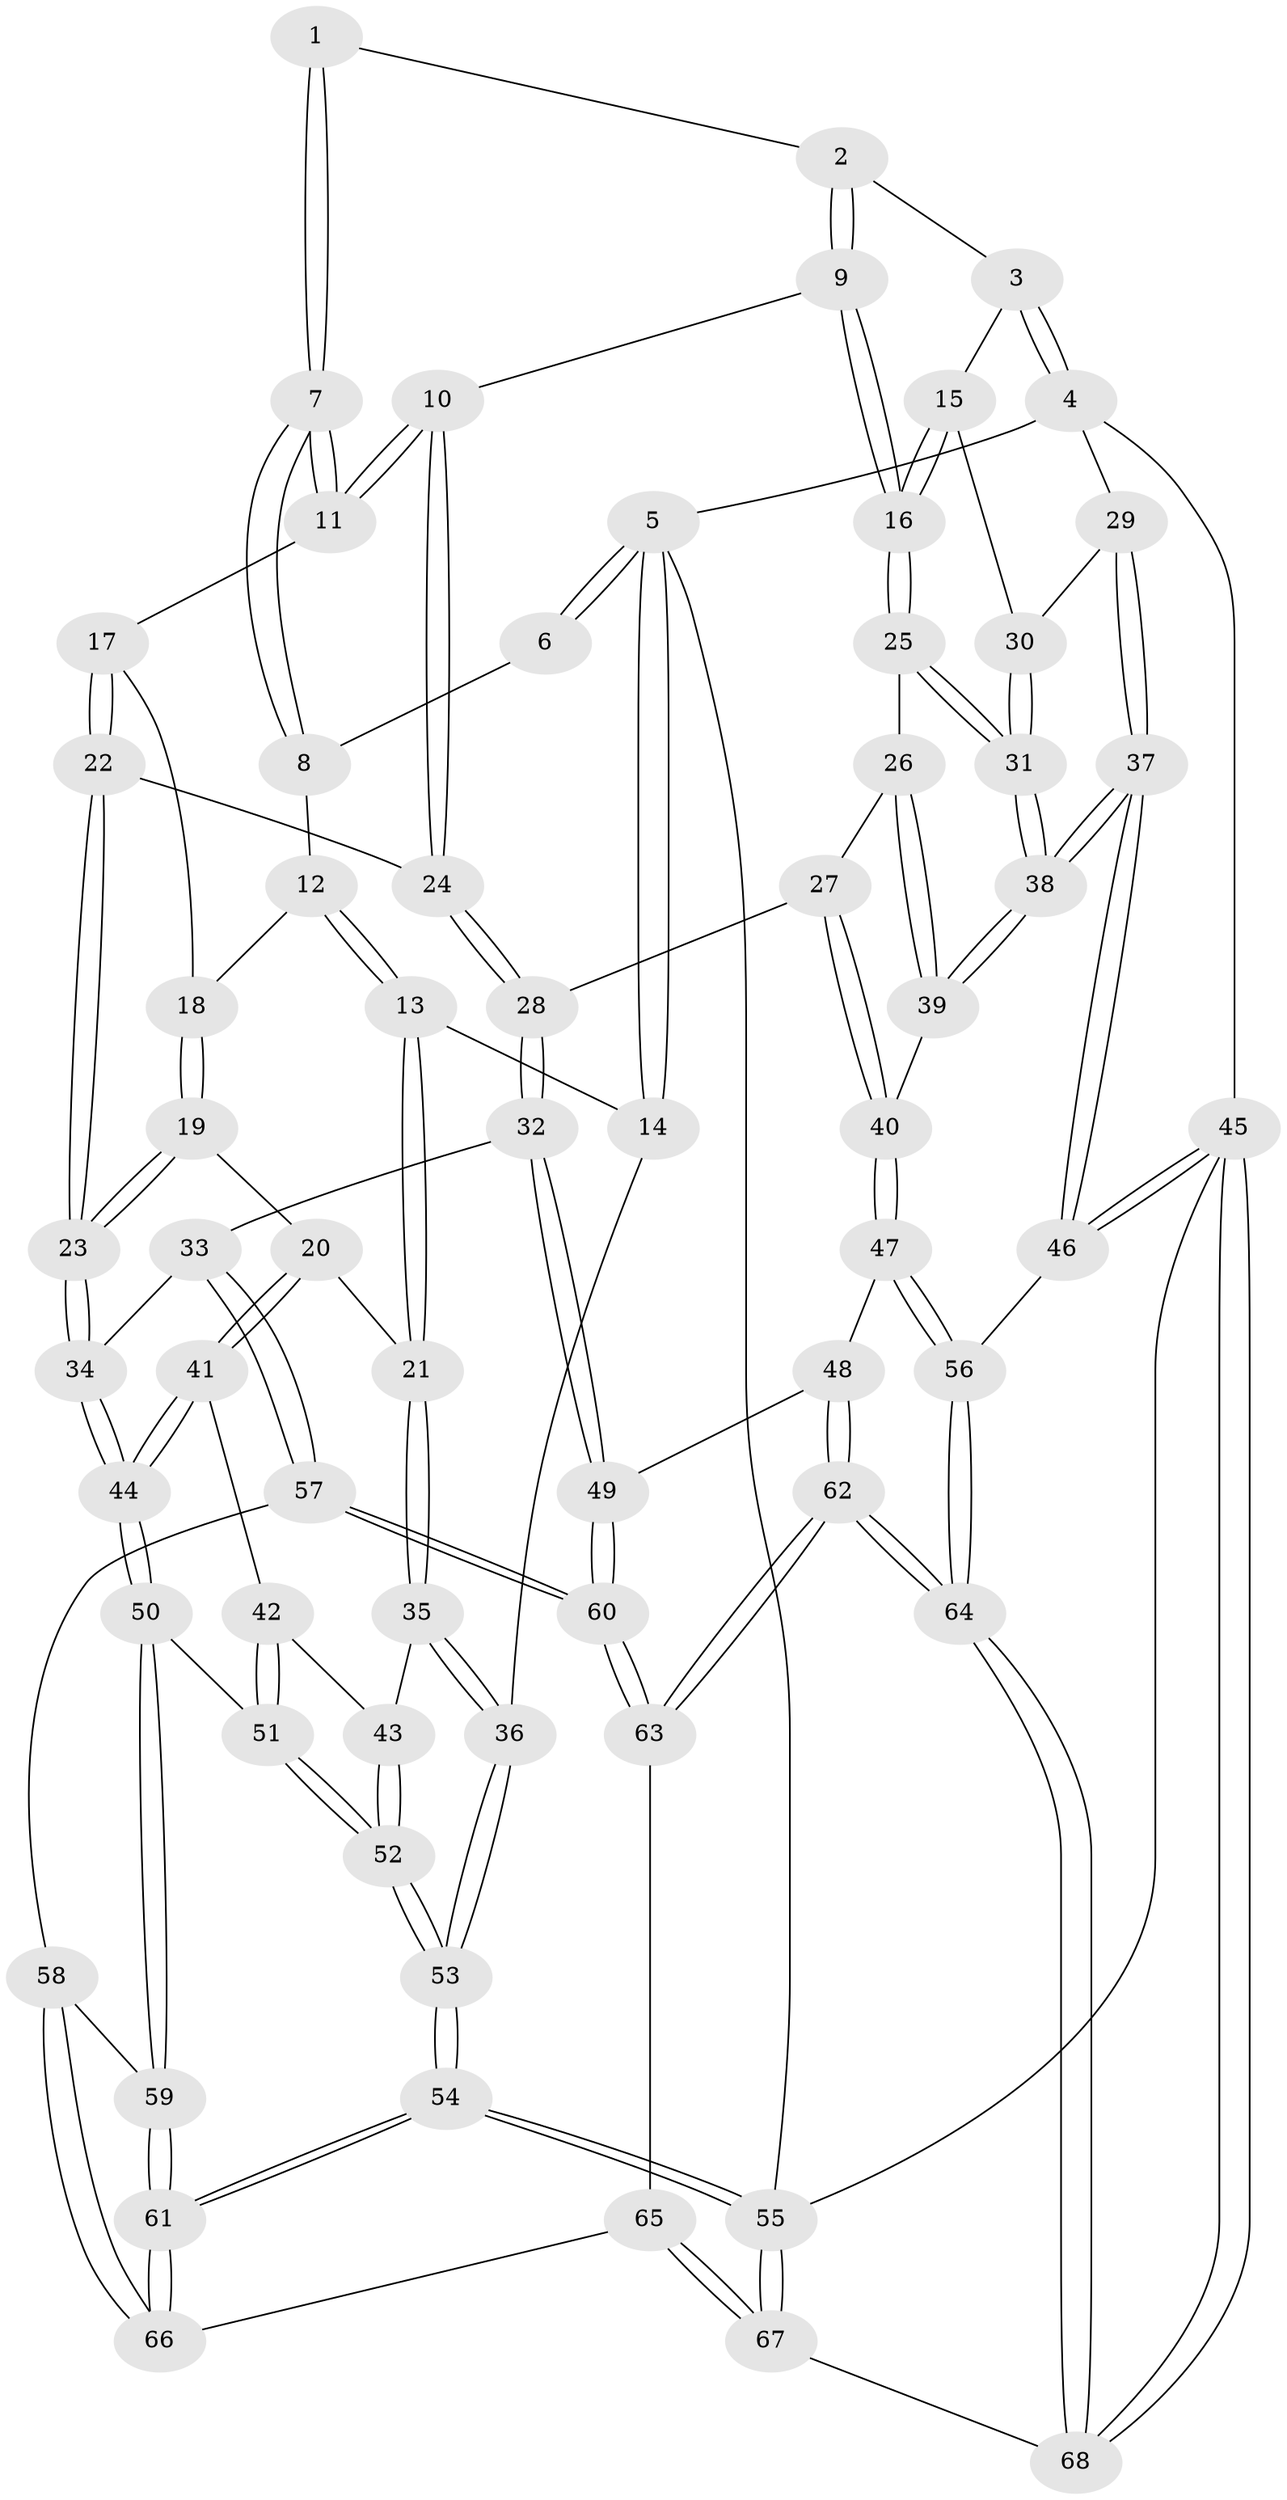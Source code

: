 // coarse degree distribution, {2: 0.058823529411764705, 4: 0.2647058823529412, 5: 0.29411764705882354, 3: 0.23529411764705882, 7: 0.058823529411764705, 6: 0.08823529411764706}
// Generated by graph-tools (version 1.1) at 2025/05/03/04/25 22:05:34]
// undirected, 68 vertices, 167 edges
graph export_dot {
graph [start="1"]
  node [color=gray90,style=filled];
  1 [pos="+0.6059020864392959+0"];
  2 [pos="+0.8914116854333306+0"];
  3 [pos="+1+0"];
  4 [pos="+1+0"];
  5 [pos="+0+0"];
  6 [pos="+0.26340664391534613+0"];
  7 [pos="+0.5478720458394539+0.10585680560508891"];
  8 [pos="+0.27367292362756773+0"];
  9 [pos="+0.7552384475102274+0.12611099071304982"];
  10 [pos="+0.5673523469167521+0.1865304768294973"];
  11 [pos="+0.5512980432449928+0.15248593707996572"];
  12 [pos="+0.27170867571091256+0"];
  13 [pos="+0.11918536738176255+0.15780005912523948"];
  14 [pos="+0+0"];
  15 [pos="+0.8903916932499494+0.24793811286073394"];
  16 [pos="+0.8533002882121974+0.261041018940603"];
  17 [pos="+0.34616841762348366+0.0996981307036409"];
  18 [pos="+0.28742685488226716+0"];
  19 [pos="+0.2168654397362931+0.36259592028478504"];
  20 [pos="+0.14901673795581097+0.3473035450584526"];
  21 [pos="+0.12945950730096503+0.340172812843448"];
  22 [pos="+0.33513526291206125+0.2863825673172745"];
  23 [pos="+0.22073556414334616+0.363841488103745"];
  24 [pos="+0.5474302586351126+0.2675995362175353"];
  25 [pos="+0.8097126416609366+0.3607672813905139"];
  26 [pos="+0.7617768717769307+0.3938506145010555"];
  27 [pos="+0.7537907990474021+0.39825081099936144"];
  28 [pos="+0.6265814824784556+0.4236698378688217"];
  29 [pos="+1+0.189239504797877"];
  30 [pos="+0.9485238900181954+0.24610105153402484"];
  31 [pos="+1+0.46285209748504513"];
  32 [pos="+0.6179462640095134+0.44171461352400515"];
  33 [pos="+0.3865061597467159+0.5388252999005562"];
  34 [pos="+0.30584607951350523+0.5044073719828098"];
  35 [pos="+0.00021346113558124707+0.37095397455930823"];
  36 [pos="+0+0.3771154329928095"];
  37 [pos="+1+0.5858402217414421"];
  38 [pos="+1+0.577854265359409"];
  39 [pos="+0.9474904451298894+0.57200183988507"];
  40 [pos="+0.8453361293009757+0.5851360013563852"];
  41 [pos="+0.11546044474168612+0.5845228291083258"];
  42 [pos="+0.09332749533540508+0.5948550068547519"];
  43 [pos="+0.06192353856376913+0.597517905131898"];
  44 [pos="+0.22394549051758542+0.6213202613181538"];
  45 [pos="+1+1"];
  46 [pos="+1+0.6712312756468188"];
  47 [pos="+0.8042561419999181+0.6302746086049306"];
  48 [pos="+0.7026786519881046+0.6629559938696065"];
  49 [pos="+0.6616626933536695+0.6339139329336831"];
  50 [pos="+0.22296713863811937+0.6248379132802772"];
  51 [pos="+0.12343493133451691+0.6496418129314216"];
  52 [pos="+0+1"];
  53 [pos="+0+1"];
  54 [pos="+0+1"];
  55 [pos="+0+1"];
  56 [pos="+0.9252805768605642+0.7480669608627187"];
  57 [pos="+0.4202737240743461+0.6600184347864811"];
  58 [pos="+0.2532299296846391+0.7464777552349847"];
  59 [pos="+0.22248610037228075+0.7453851245650793"];
  60 [pos="+0.4859240826181342+0.749882397724774"];
  61 [pos="+0+1"];
  62 [pos="+0.7625733696138355+0.8544214235611023"];
  63 [pos="+0.4804551996308841+0.8113777500935457"];
  64 [pos="+0.7695620243775828+0.8625406479023866"];
  65 [pos="+0.45738410666036133+0.8514622334922856"];
  66 [pos="+0.4521120429575467+0.8517323388408016"];
  67 [pos="+0.5471663823645638+1"];
  68 [pos="+0.8119421619501351+1"];
  1 -- 2;
  1 -- 7;
  1 -- 7;
  2 -- 3;
  2 -- 9;
  2 -- 9;
  3 -- 4;
  3 -- 4;
  3 -- 15;
  4 -- 5;
  4 -- 29;
  4 -- 45;
  5 -- 6;
  5 -- 6;
  5 -- 14;
  5 -- 14;
  5 -- 55;
  6 -- 8;
  7 -- 8;
  7 -- 8;
  7 -- 11;
  7 -- 11;
  8 -- 12;
  9 -- 10;
  9 -- 16;
  9 -- 16;
  10 -- 11;
  10 -- 11;
  10 -- 24;
  10 -- 24;
  11 -- 17;
  12 -- 13;
  12 -- 13;
  12 -- 18;
  13 -- 14;
  13 -- 21;
  13 -- 21;
  14 -- 36;
  15 -- 16;
  15 -- 16;
  15 -- 30;
  16 -- 25;
  16 -- 25;
  17 -- 18;
  17 -- 22;
  17 -- 22;
  18 -- 19;
  18 -- 19;
  19 -- 20;
  19 -- 23;
  19 -- 23;
  20 -- 21;
  20 -- 41;
  20 -- 41;
  21 -- 35;
  21 -- 35;
  22 -- 23;
  22 -- 23;
  22 -- 24;
  23 -- 34;
  23 -- 34;
  24 -- 28;
  24 -- 28;
  25 -- 26;
  25 -- 31;
  25 -- 31;
  26 -- 27;
  26 -- 39;
  26 -- 39;
  27 -- 28;
  27 -- 40;
  27 -- 40;
  28 -- 32;
  28 -- 32;
  29 -- 30;
  29 -- 37;
  29 -- 37;
  30 -- 31;
  30 -- 31;
  31 -- 38;
  31 -- 38;
  32 -- 33;
  32 -- 49;
  32 -- 49;
  33 -- 34;
  33 -- 57;
  33 -- 57;
  34 -- 44;
  34 -- 44;
  35 -- 36;
  35 -- 36;
  35 -- 43;
  36 -- 53;
  36 -- 53;
  37 -- 38;
  37 -- 38;
  37 -- 46;
  37 -- 46;
  38 -- 39;
  38 -- 39;
  39 -- 40;
  40 -- 47;
  40 -- 47;
  41 -- 42;
  41 -- 44;
  41 -- 44;
  42 -- 43;
  42 -- 51;
  42 -- 51;
  43 -- 52;
  43 -- 52;
  44 -- 50;
  44 -- 50;
  45 -- 46;
  45 -- 46;
  45 -- 68;
  45 -- 68;
  45 -- 55;
  46 -- 56;
  47 -- 48;
  47 -- 56;
  47 -- 56;
  48 -- 49;
  48 -- 62;
  48 -- 62;
  49 -- 60;
  49 -- 60;
  50 -- 51;
  50 -- 59;
  50 -- 59;
  51 -- 52;
  51 -- 52;
  52 -- 53;
  52 -- 53;
  53 -- 54;
  53 -- 54;
  54 -- 55;
  54 -- 55;
  54 -- 61;
  54 -- 61;
  55 -- 67;
  55 -- 67;
  56 -- 64;
  56 -- 64;
  57 -- 58;
  57 -- 60;
  57 -- 60;
  58 -- 59;
  58 -- 66;
  58 -- 66;
  59 -- 61;
  59 -- 61;
  60 -- 63;
  60 -- 63;
  61 -- 66;
  61 -- 66;
  62 -- 63;
  62 -- 63;
  62 -- 64;
  62 -- 64;
  63 -- 65;
  64 -- 68;
  64 -- 68;
  65 -- 66;
  65 -- 67;
  65 -- 67;
  67 -- 68;
}
